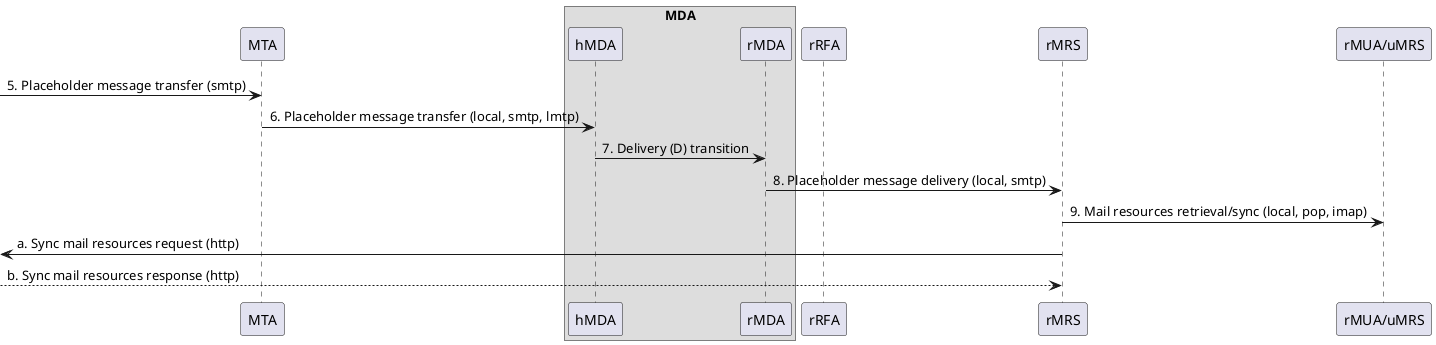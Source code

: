 @startuml Authorization-Enhanced Internet Mail Architecture, message flow part II.

/'
Message
Message User Agent (MUA)
    Author MUA (aMUA)
    Recipient MUA (rMUA)
Message Submission Agent (MSA)
    Author-focused MSA functions (aMSA)
    MHS-focused MSA functions (hMSA)
Message Transfer Agent (MTA)
Message Delivery Agent (MDA)
    Recipient-focused MDA functions (rMDA)
    MHS-focused MDA functions (hMDA)
Mail Resource Store (MRS)
    Author MRS (aMRS)
    Recipient MRS (rMRS)    
    User Agent MRS (uMRS)
'/

'ADMD II.
participant "MTA" as MTA /'MTA'/
box "MDA"
participant "hMDA" as hMDA /'MHS-focused MDA'/
participant "rMDA" as rMDA /'Recipient-focused MDA'/
end box
participant "rRFA" as rRFA /'Recipient RFA'/
participant "rMRS" as rMRS /'Recipient MRS'/
participant "rMUA/uMRS" as rMUA /'MUA, uMRS'/

[-> MTA : 5. Placeholder message transfer (smtp)
MTA -> hMDA : 6. Placeholder message transfer (local, smtp, lmtp)
hMDA -> rMDA : 7. Delivery (D) transition
rMDA -> rMRS : 8. Placeholder message delivery (local, smtp)
rMRS -> rMUA : 9. Mail resources retrieval/sync (local, pop, imap)
rMRS ->[ : a. Sync mail resources request (http)
rMRS <--[ : b. Sync mail resources response (http)

@enduml